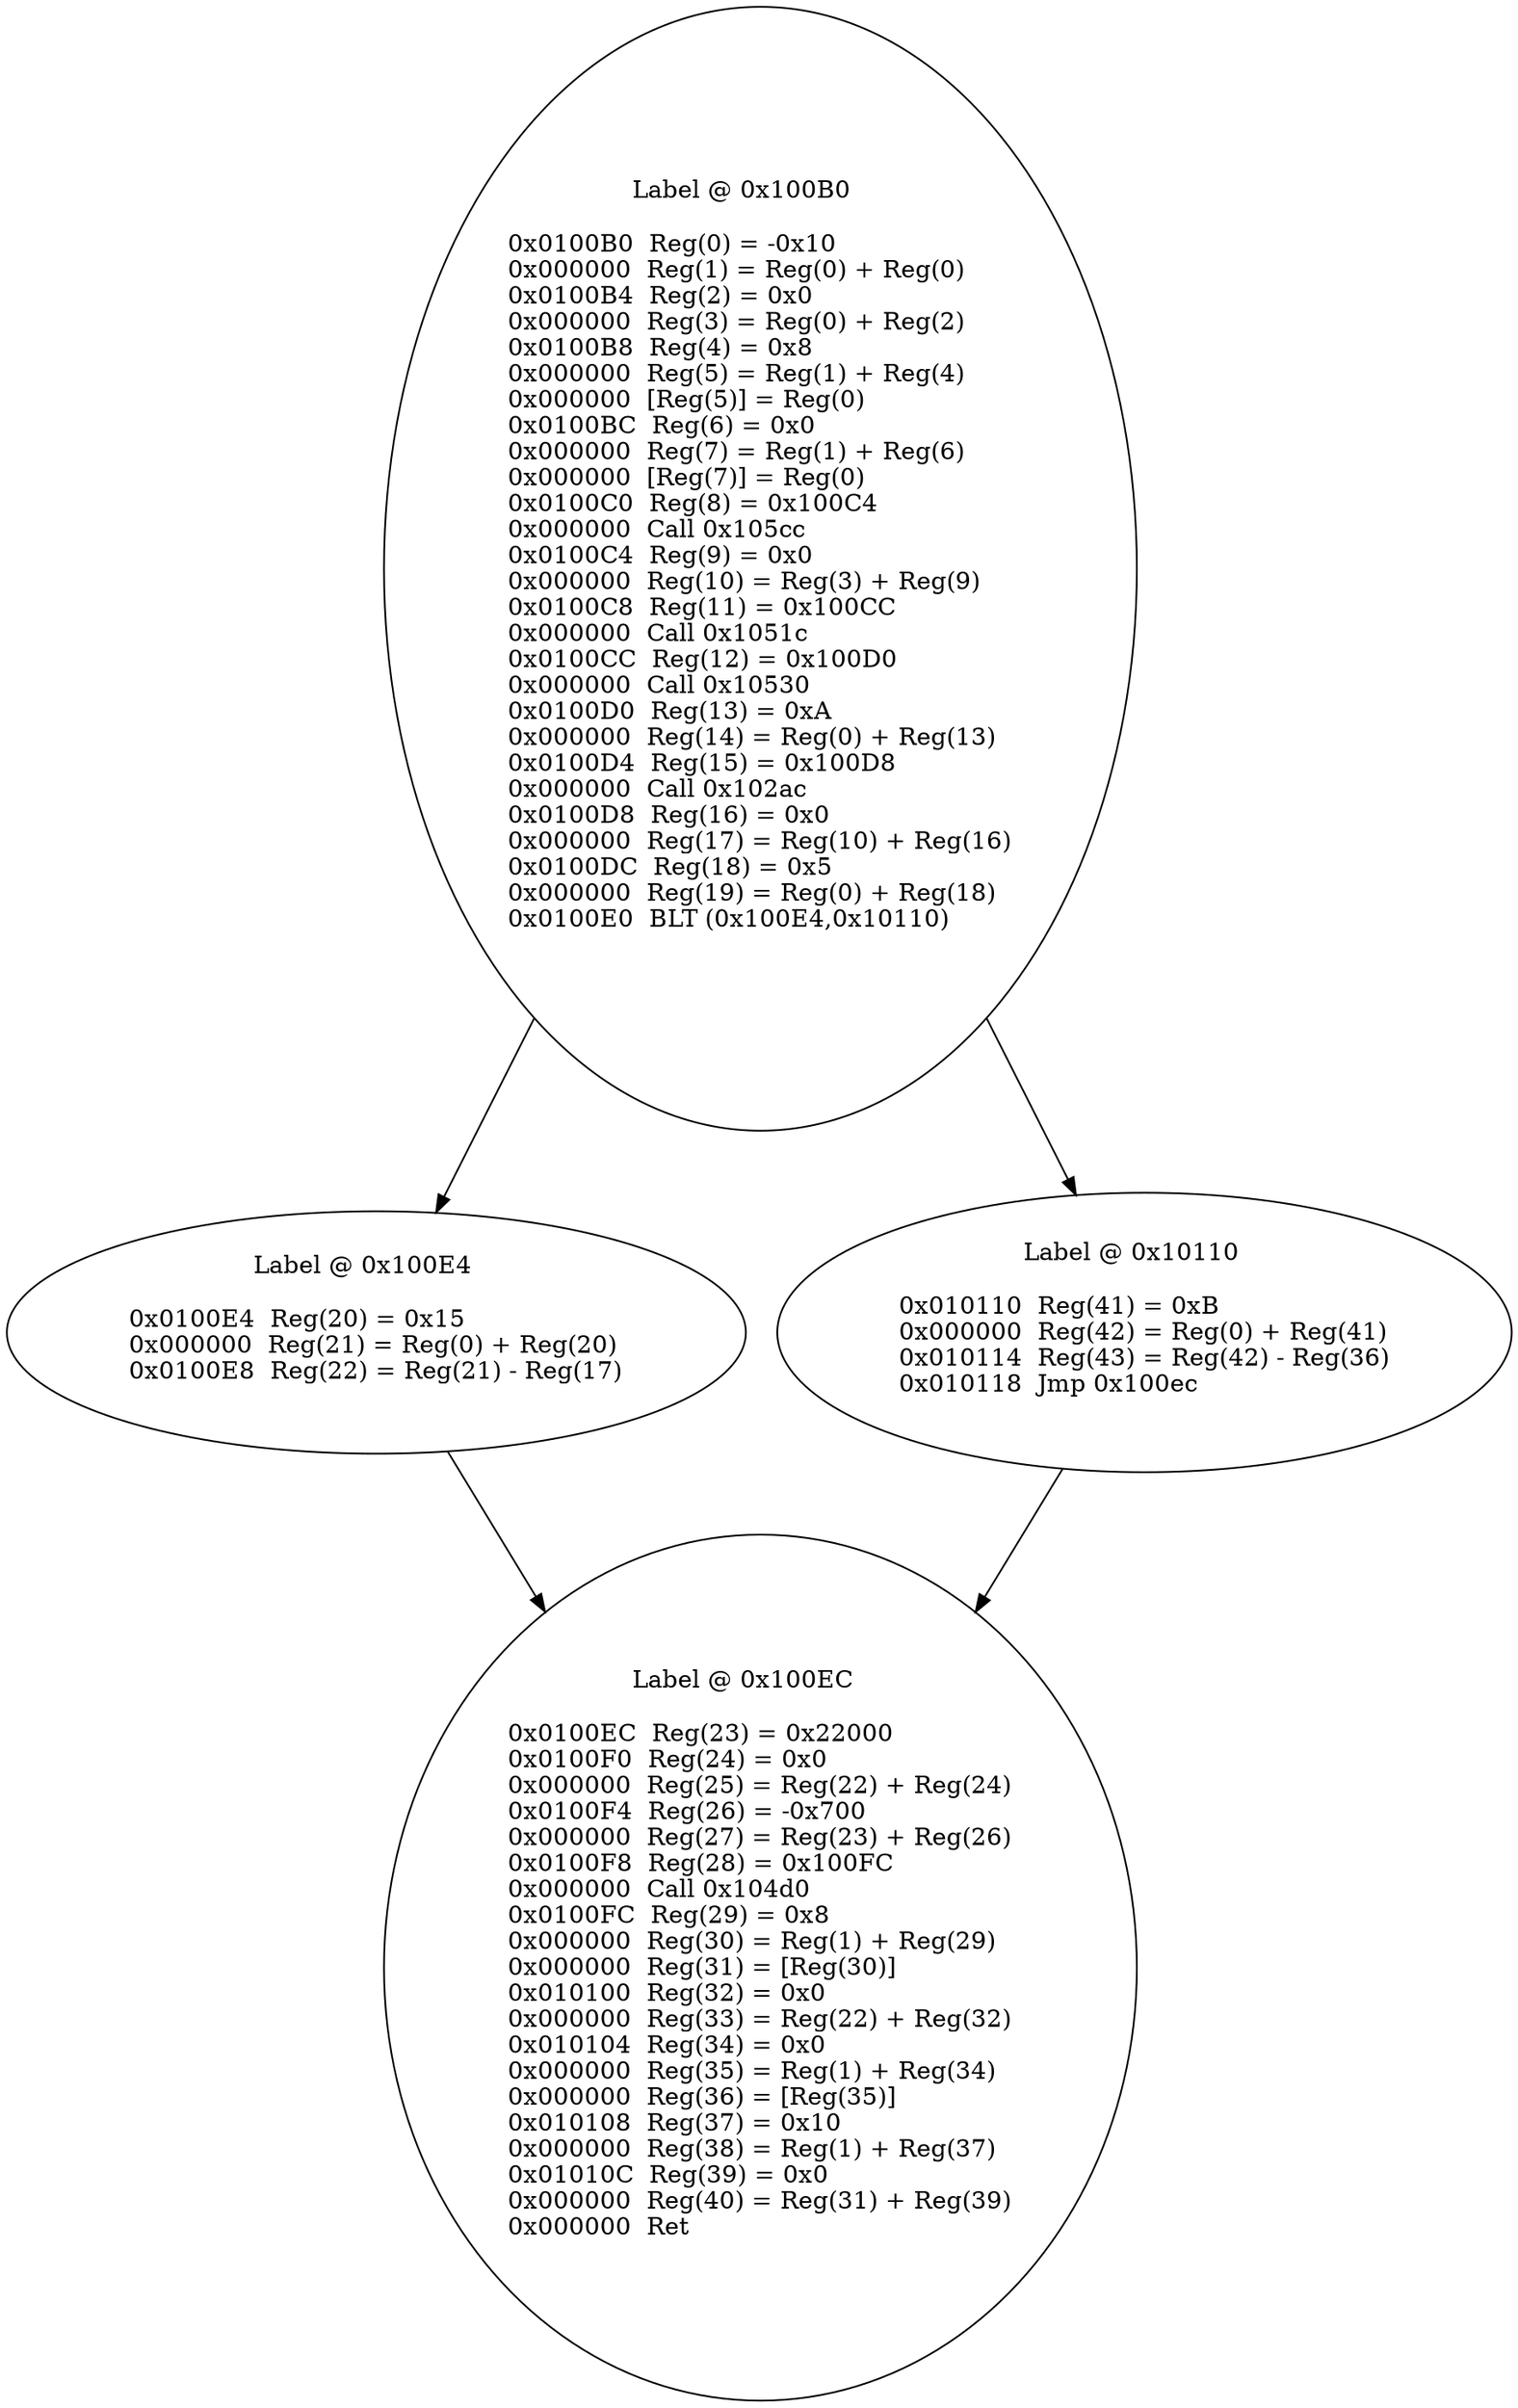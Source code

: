 digraph {
    0 [ label = "		Label @ 0x100B0\l\l0x0100B0  Reg(0) = -0x10\l0x000000  Reg(1) = Reg(0) + Reg(0)\l0x0100B4  Reg(2) = 0x0\l0x000000  Reg(3) = Reg(0) + Reg(2)\l0x0100B8  Reg(4) = 0x8\l0x000000  Reg(5) = Reg(1) + Reg(4)\l0x000000  [Reg(5)] = Reg(0)\l0x0100BC  Reg(6) = 0x0\l0x000000  Reg(7) = Reg(1) + Reg(6)\l0x000000  [Reg(7)] = Reg(0)\l0x0100C0  Reg(8) = 0x100C4\l0x000000  Call 0x105cc\l0x0100C4  Reg(9) = 0x0\l0x000000  Reg(10) = Reg(3) + Reg(9)\l0x0100C8  Reg(11) = 0x100CC\l0x000000  Call 0x1051c\l0x0100CC  Reg(12) = 0x100D0\l0x000000  Call 0x10530\l0x0100D0  Reg(13) = 0xA\l0x000000  Reg(14) = Reg(0) + Reg(13)\l0x0100D4  Reg(15) = 0x100D8\l0x000000  Call 0x102ac\l0x0100D8  Reg(16) = 0x0\l0x000000  Reg(17) = Reg(10) + Reg(16)\l0x0100DC  Reg(18) = 0x5\l0x000000  Reg(19) = Reg(0) + Reg(18)\l0x0100E0  BLT (0x100E4,0x10110)\l " ]
    1 [ label = "		Label @ 0x100E4\l\l0x0100E4  Reg(20) = 0x15\l0x000000  Reg(21) = Reg(0) + Reg(20)\l0x0100E8  Reg(22) = Reg(21) - Reg(17)\l " ]
    2 [ label = "		Label @ 0x100EC\l\l0x0100EC  Reg(23) = 0x22000\l0x0100F0  Reg(24) = 0x0\l0x000000  Reg(25) = Reg(22) + Reg(24)\l0x0100F4  Reg(26) = -0x700\l0x000000  Reg(27) = Reg(23) + Reg(26)\l0x0100F8  Reg(28) = 0x100FC\l0x000000  Call 0x104d0\l0x0100FC  Reg(29) = 0x8\l0x000000  Reg(30) = Reg(1) + Reg(29)\l0x000000  Reg(31) = [Reg(30)]\l0x010100  Reg(32) = 0x0\l0x000000  Reg(33) = Reg(22) + Reg(32)\l0x010104  Reg(34) = 0x0\l0x000000  Reg(35) = Reg(1) + Reg(34)\l0x000000  Reg(36) = [Reg(35)]\l0x010108  Reg(37) = 0x10\l0x000000  Reg(38) = Reg(1) + Reg(37)\l0x01010C  Reg(39) = 0x0\l0x000000  Reg(40) = Reg(31) + Reg(39)\l0x000000  Ret\l " ]
    3 [ label = "		Label @ 0x10110\l\l0x010110  Reg(41) = 0xB\l0x000000  Reg(42) = Reg(0) + Reg(41)\l0x010114  Reg(43) = Reg(42) - Reg(36)\l0x010118  Jmp 0x100ec\l " ]
    0 -> 1 [ ]
    0 -> 3 [ ]
    1 -> 2 [ ]
    3 -> 2 [ ]
}
